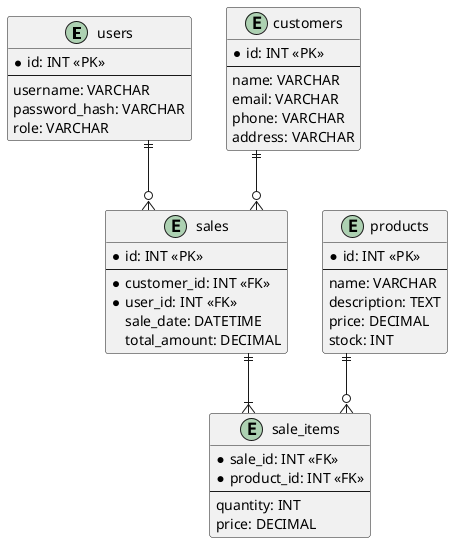 @startuml Sales Tracking System ER Diagram

skinparam linetype ortho

entity "users" {
  *id: INT <<PK>>
  --
  username: VARCHAR
  password_hash: VARCHAR
  role: VARCHAR
}

entity "customers" {
  *id: INT <<PK>>
  --
  name: VARCHAR
  email: VARCHAR
  phone: VARCHAR
  address: VARCHAR
}

entity "products" {
  *id: INT <<PK>>
  --
  name: VARCHAR
  description: TEXT
  price: DECIMAL
  stock: INT
}

entity "sales" {
  *id: INT <<PK>>
  --
  *customer_id: INT <<FK>>
  *user_id: INT <<FK>>
  sale_date: DATETIME
  total_amount: DECIMAL
}

entity "sale_items" {
  *sale_id: INT <<FK>>
  *product_id: INT <<FK>>
  --
  quantity: INT
  price: DECIMAL
}

users ||--o{ sales
customers ||--o{ sales
sales ||--|{ sale_items
products ||--o{ sale_items

@enduml